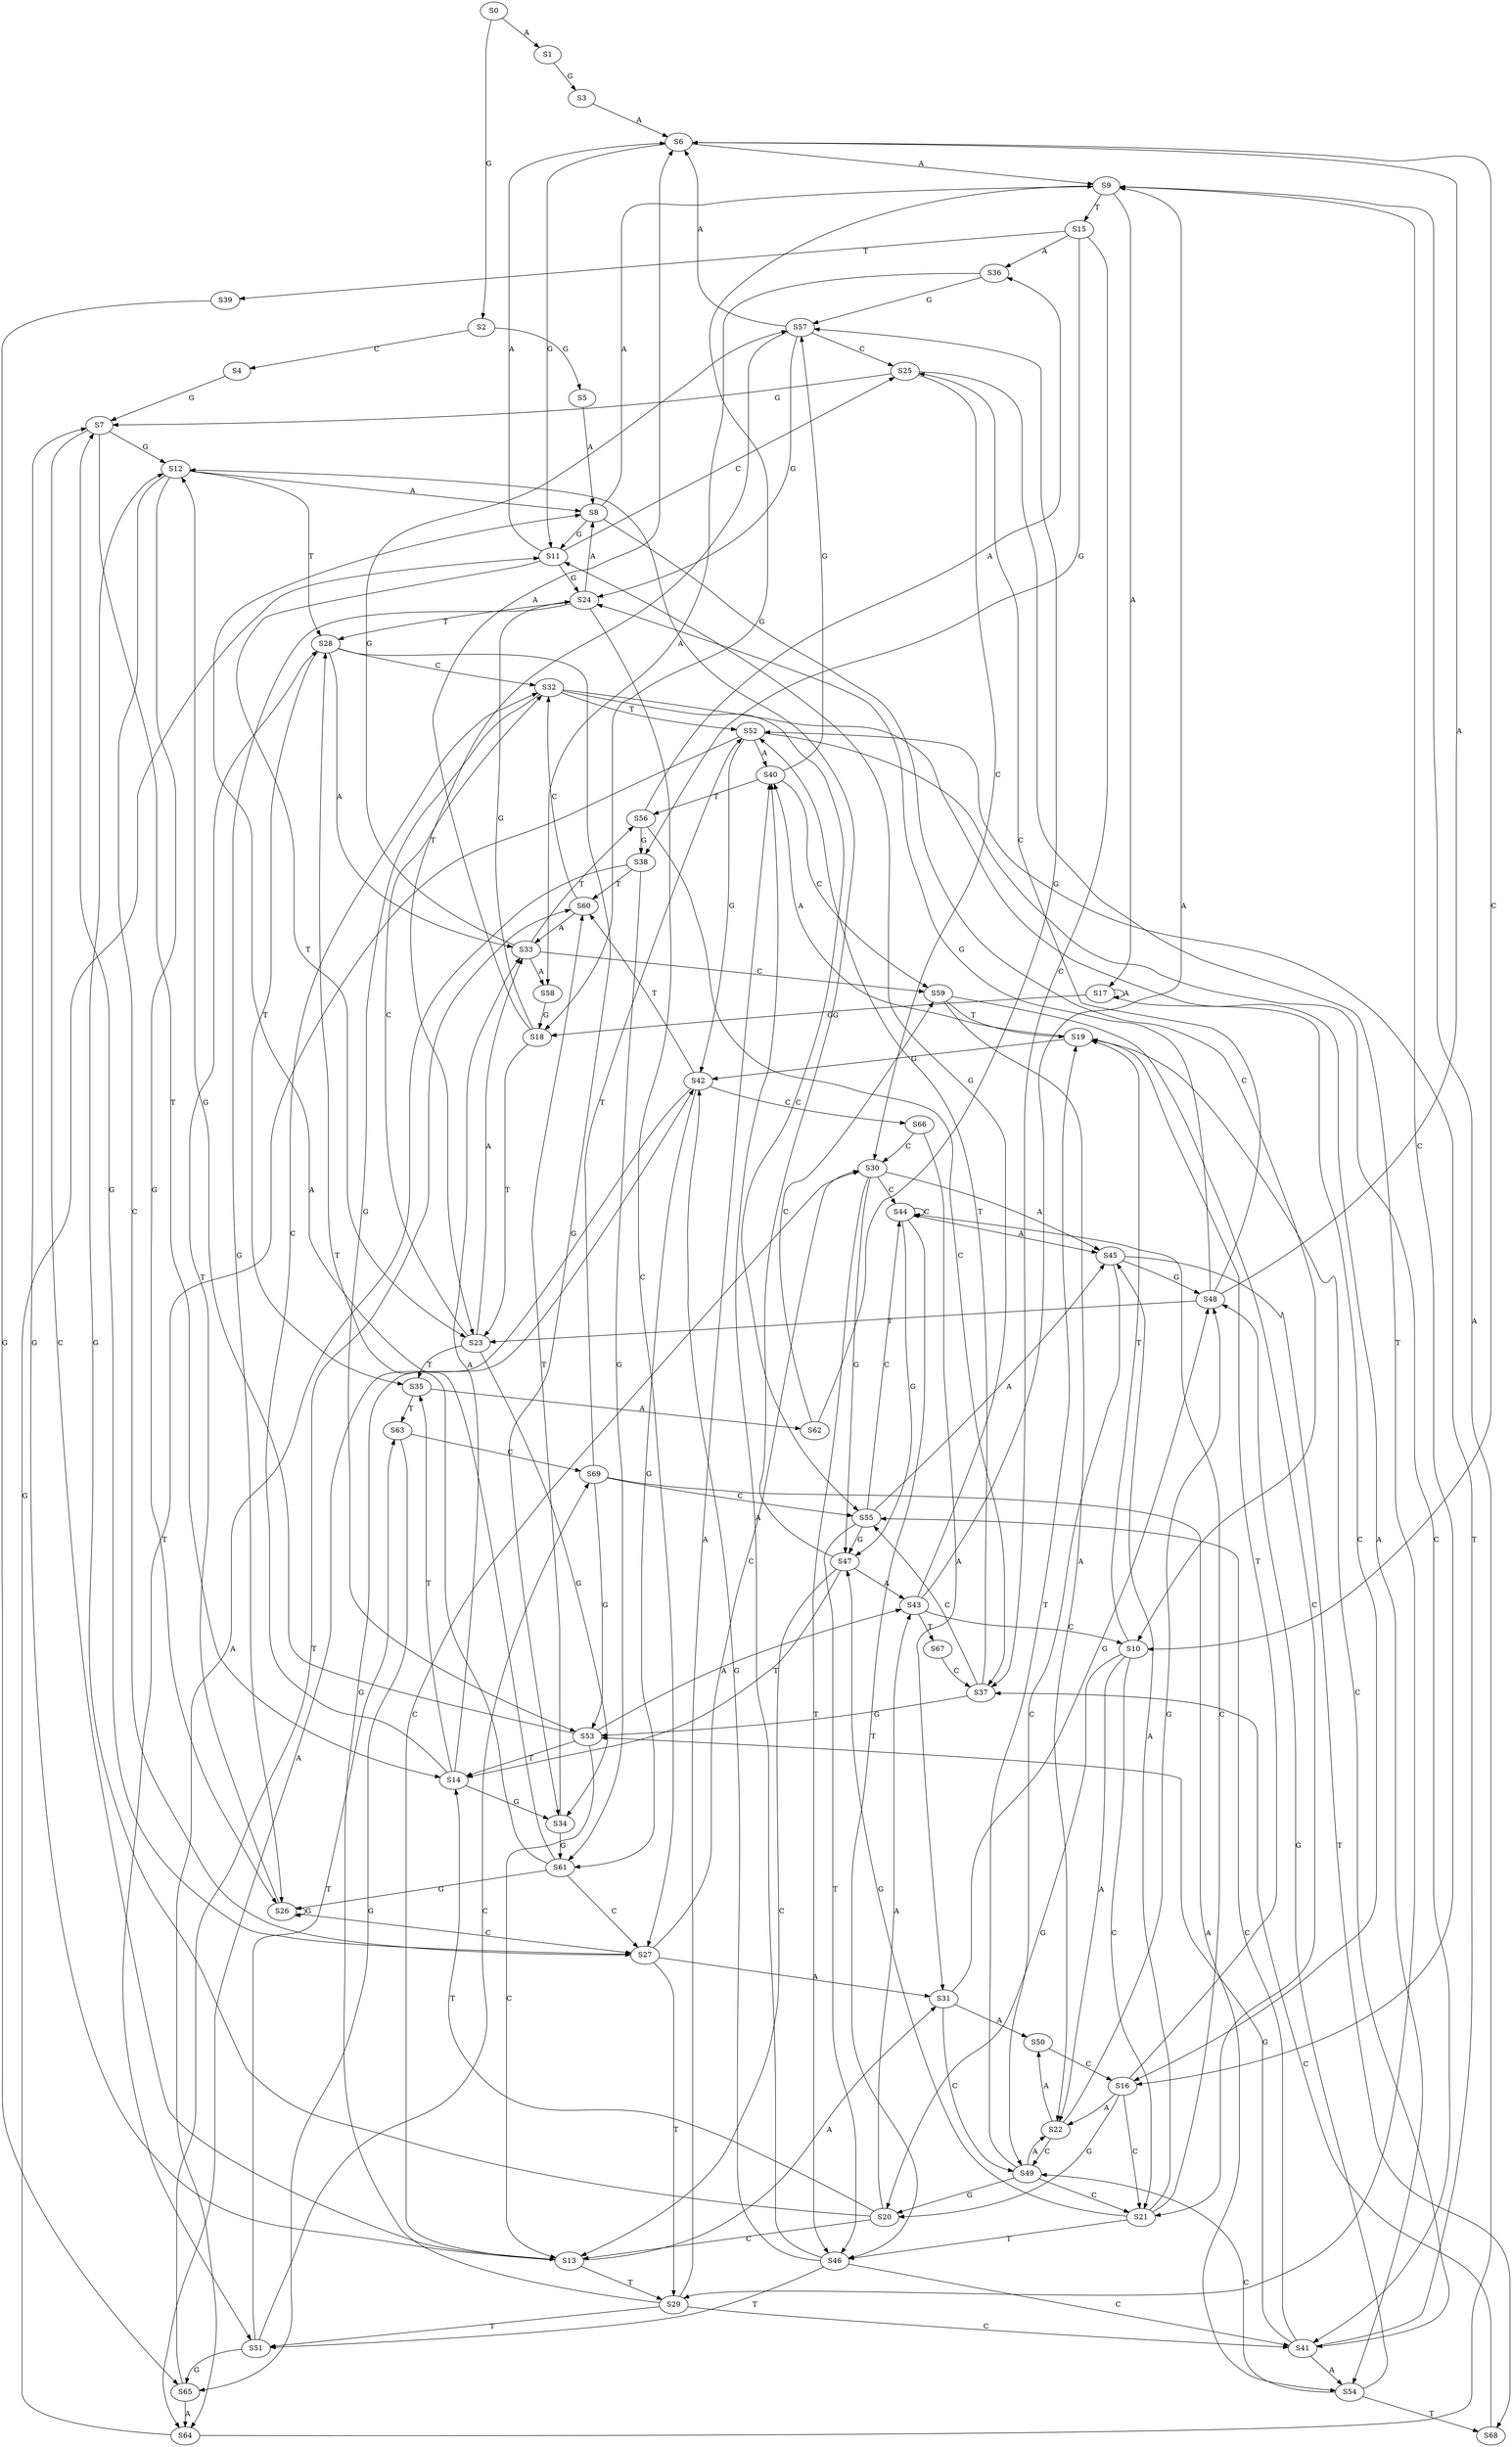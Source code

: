 strict digraph  {
	S0 -> S1 [ label = A ];
	S0 -> S2 [ label = G ];
	S1 -> S3 [ label = G ];
	S2 -> S4 [ label = C ];
	S2 -> S5 [ label = G ];
	S3 -> S6 [ label = A ];
	S4 -> S7 [ label = G ];
	S5 -> S8 [ label = A ];
	S6 -> S9 [ label = A ];
	S6 -> S10 [ label = C ];
	S6 -> S11 [ label = G ];
	S7 -> S12 [ label = G ];
	S7 -> S13 [ label = C ];
	S7 -> S14 [ label = T ];
	S8 -> S9 [ label = A ];
	S8 -> S10 [ label = C ];
	S8 -> S11 [ label = G ];
	S9 -> S15 [ label = T ];
	S9 -> S16 [ label = C ];
	S9 -> S17 [ label = A ];
	S9 -> S18 [ label = G ];
	S10 -> S19 [ label = T ];
	S10 -> S20 [ label = G ];
	S10 -> S21 [ label = C ];
	S10 -> S22 [ label = A ];
	S11 -> S23 [ label = T ];
	S11 -> S6 [ label = A ];
	S11 -> S24 [ label = G ];
	S11 -> S25 [ label = C ];
	S12 -> S8 [ label = A ];
	S12 -> S26 [ label = G ];
	S12 -> S27 [ label = C ];
	S12 -> S28 [ label = T ];
	S13 -> S7 [ label = G ];
	S13 -> S29 [ label = T ];
	S13 -> S30 [ label = C ];
	S13 -> S31 [ label = A ];
	S14 -> S32 [ label = C ];
	S14 -> S33 [ label = A ];
	S14 -> S34 [ label = G ];
	S14 -> S35 [ label = T ];
	S15 -> S36 [ label = A ];
	S15 -> S37 [ label = C ];
	S15 -> S38 [ label = G ];
	S15 -> S39 [ label = T ];
	S16 -> S22 [ label = A ];
	S16 -> S21 [ label = C ];
	S16 -> S20 [ label = G ];
	S16 -> S19 [ label = T ];
	S17 -> S18 [ label = G ];
	S17 -> S16 [ label = C ];
	S17 -> S17 [ label = A ];
	S18 -> S23 [ label = T ];
	S18 -> S6 [ label = A ];
	S18 -> S24 [ label = G ];
	S19 -> S40 [ label = A ];
	S19 -> S41 [ label = C ];
	S19 -> S42 [ label = G ];
	S20 -> S12 [ label = G ];
	S20 -> S43 [ label = A ];
	S20 -> S13 [ label = C ];
	S20 -> S14 [ label = T ];
	S21 -> S44 [ label = C ];
	S21 -> S45 [ label = A ];
	S21 -> S46 [ label = T ];
	S21 -> S47 [ label = G ];
	S22 -> S48 [ label = G ];
	S22 -> S49 [ label = C ];
	S22 -> S50 [ label = A ];
	S23 -> S33 [ label = A ];
	S23 -> S32 [ label = C ];
	S23 -> S34 [ label = G ];
	S23 -> S35 [ label = T ];
	S24 -> S8 [ label = A ];
	S24 -> S26 [ label = G ];
	S24 -> S28 [ label = T ];
	S24 -> S27 [ label = C ];
	S25 -> S30 [ label = C ];
	S25 -> S29 [ label = T ];
	S25 -> S7 [ label = G ];
	S26 -> S28 [ label = T ];
	S26 -> S27 [ label = C ];
	S26 -> S26 [ label = G ];
	S27 -> S29 [ label = T ];
	S27 -> S30 [ label = C ];
	S27 -> S7 [ label = G ];
	S27 -> S31 [ label = A ];
	S28 -> S33 [ label = A ];
	S28 -> S32 [ label = C ];
	S28 -> S34 [ label = G ];
	S28 -> S35 [ label = T ];
	S29 -> S40 [ label = A ];
	S29 -> S41 [ label = C ];
	S29 -> S51 [ label = T ];
	S29 -> S42 [ label = G ];
	S30 -> S47 [ label = G ];
	S30 -> S45 [ label = A ];
	S30 -> S46 [ label = T ];
	S30 -> S44 [ label = C ];
	S31 -> S48 [ label = G ];
	S31 -> S50 [ label = A ];
	S31 -> S49 [ label = C ];
	S32 -> S52 [ label = T ];
	S32 -> S53 [ label = G ];
	S32 -> S54 [ label = A ];
	S32 -> S55 [ label = C ];
	S33 -> S56 [ label = T ];
	S33 -> S57 [ label = G ];
	S33 -> S58 [ label = A ];
	S33 -> S59 [ label = C ];
	S34 -> S60 [ label = T ];
	S34 -> S61 [ label = G ];
	S35 -> S62 [ label = A ];
	S35 -> S63 [ label = T ];
	S36 -> S57 [ label = G ];
	S36 -> S58 [ label = A ];
	S37 -> S55 [ label = C ];
	S37 -> S53 [ label = G ];
	S37 -> S52 [ label = T ];
	S38 -> S61 [ label = G ];
	S38 -> S64 [ label = A ];
	S38 -> S60 [ label = T ];
	S39 -> S65 [ label = G ];
	S40 -> S57 [ label = G ];
	S40 -> S56 [ label = T ];
	S40 -> S59 [ label = C ];
	S41 -> S52 [ label = T ];
	S41 -> S53 [ label = G ];
	S41 -> S55 [ label = C ];
	S41 -> S54 [ label = A ];
	S42 -> S64 [ label = A ];
	S42 -> S66 [ label = C ];
	S42 -> S61 [ label = G ];
	S42 -> S60 [ label = T ];
	S43 -> S9 [ label = A ];
	S43 -> S10 [ label = C ];
	S43 -> S11 [ label = G ];
	S43 -> S67 [ label = T ];
	S44 -> S47 [ label = G ];
	S44 -> S44 [ label = C ];
	S44 -> S45 [ label = A ];
	S44 -> S46 [ label = T ];
	S45 -> S48 [ label = G ];
	S45 -> S68 [ label = T ];
	S45 -> S49 [ label = C ];
	S46 -> S42 [ label = G ];
	S46 -> S40 [ label = A ];
	S46 -> S41 [ label = C ];
	S46 -> S51 [ label = T ];
	S47 -> S43 [ label = A ];
	S47 -> S12 [ label = G ];
	S47 -> S14 [ label = T ];
	S47 -> S13 [ label = C ];
	S48 -> S24 [ label = G ];
	S48 -> S23 [ label = T ];
	S48 -> S6 [ label = A ];
	S48 -> S25 [ label = C ];
	S49 -> S19 [ label = T ];
	S49 -> S21 [ label = C ];
	S49 -> S22 [ label = A ];
	S49 -> S20 [ label = G ];
	S50 -> S16 [ label = C ];
	S51 -> S69 [ label = C ];
	S51 -> S65 [ label = G ];
	S51 -> S63 [ label = T ];
	S52 -> S42 [ label = G ];
	S52 -> S41 [ label = C ];
	S52 -> S40 [ label = A ];
	S52 -> S51 [ label = T ];
	S53 -> S12 [ label = G ];
	S53 -> S14 [ label = T ];
	S53 -> S13 [ label = C ];
	S53 -> S43 [ label = A ];
	S54 -> S68 [ label = T ];
	S54 -> S49 [ label = C ];
	S54 -> S48 [ label = G ];
	S55 -> S44 [ label = C ];
	S55 -> S45 [ label = A ];
	S55 -> S46 [ label = T ];
	S55 -> S47 [ label = G ];
	S56 -> S37 [ label = C ];
	S56 -> S36 [ label = A ];
	S56 -> S38 [ label = G ];
	S57 -> S23 [ label = T ];
	S57 -> S6 [ label = A ];
	S57 -> S25 [ label = C ];
	S57 -> S24 [ label = G ];
	S58 -> S18 [ label = G ];
	S59 -> S21 [ label = C ];
	S59 -> S19 [ label = T ];
	S59 -> S22 [ label = A ];
	S60 -> S32 [ label = C ];
	S60 -> S33 [ label = A ];
	S61 -> S26 [ label = G ];
	S61 -> S27 [ label = C ];
	S61 -> S28 [ label = T ];
	S61 -> S8 [ label = A ];
	S62 -> S59 [ label = C ];
	S62 -> S57 [ label = G ];
	S63 -> S65 [ label = G ];
	S63 -> S69 [ label = C ];
	S64 -> S11 [ label = G ];
	S64 -> S9 [ label = A ];
	S65 -> S60 [ label = T ];
	S65 -> S64 [ label = A ];
	S66 -> S30 [ label = C ];
	S66 -> S31 [ label = A ];
	S67 -> S37 [ label = C ];
	S68 -> S37 [ label = C ];
	S69 -> S54 [ label = A ];
	S69 -> S52 [ label = T ];
	S69 -> S55 [ label = C ];
	S69 -> S53 [ label = G ];
}
